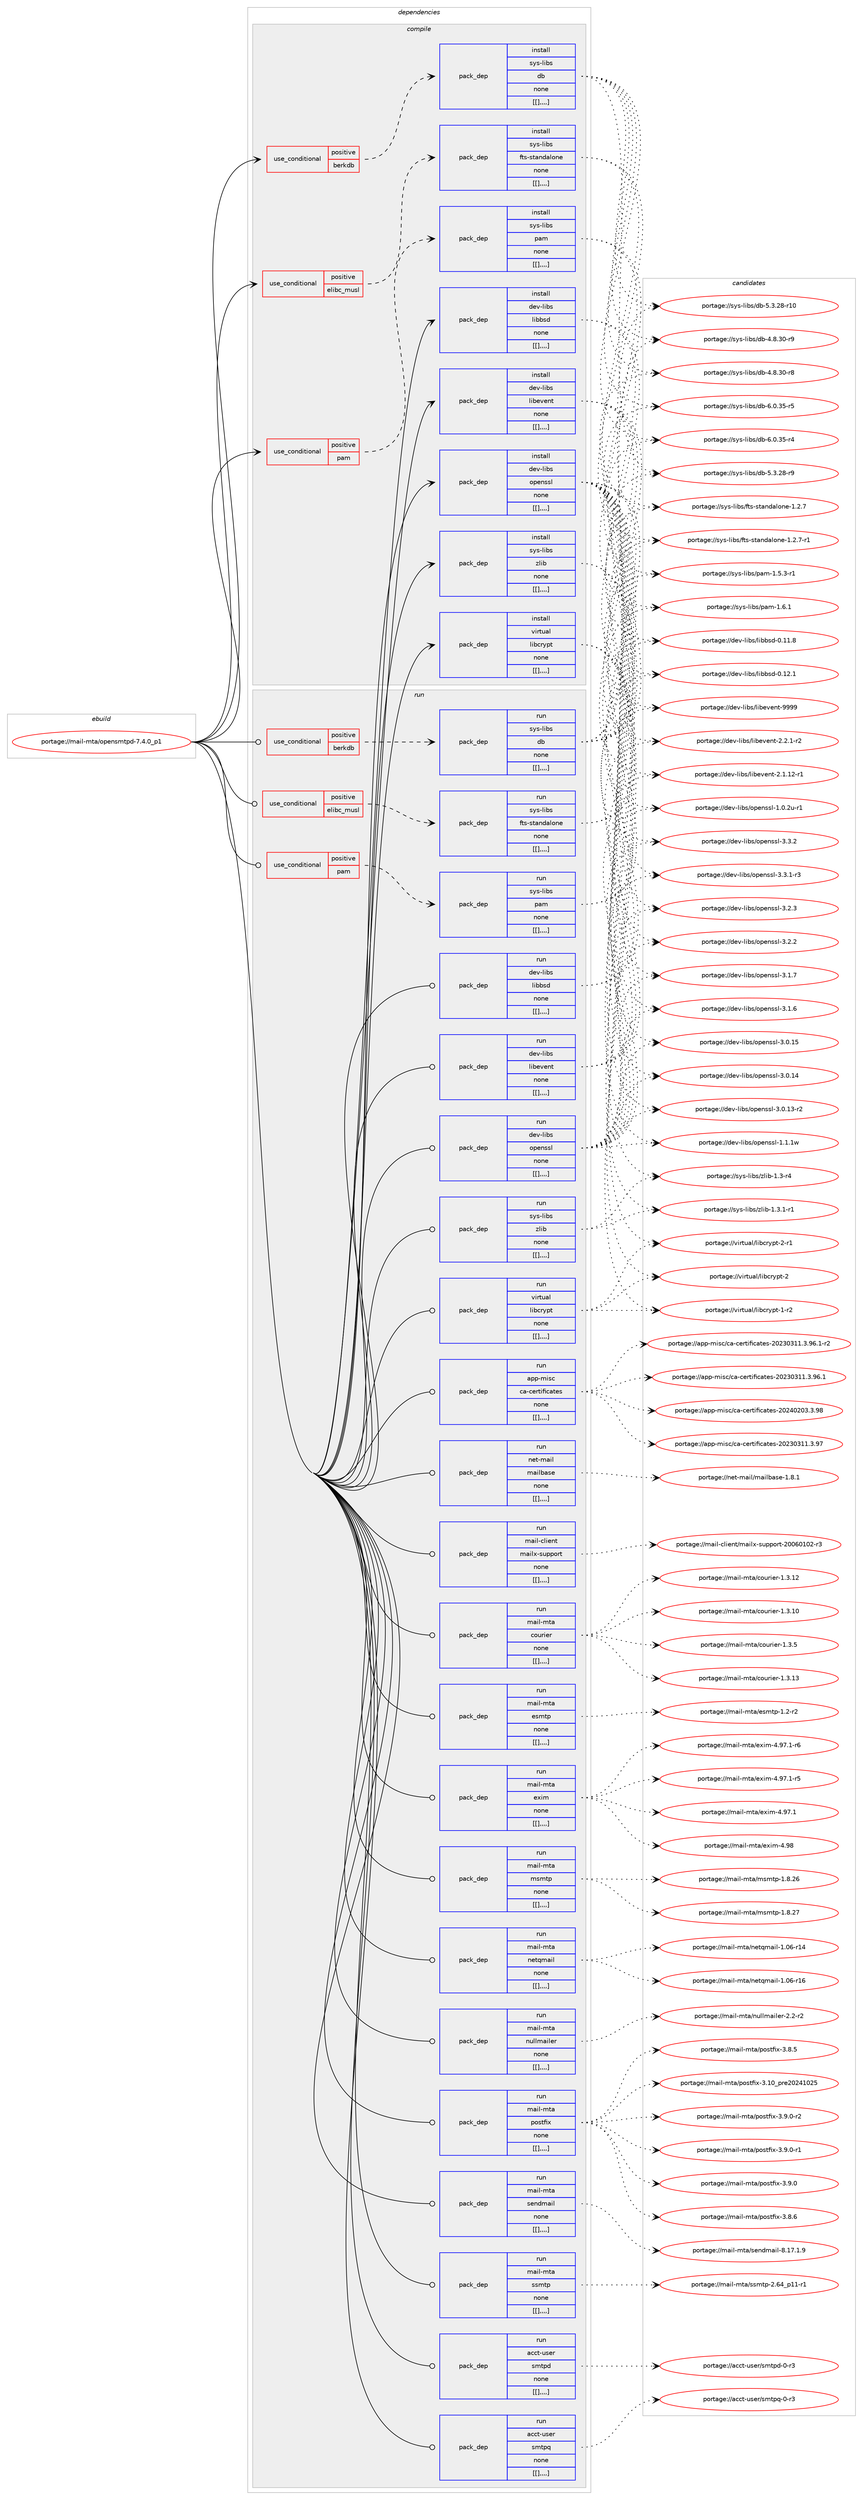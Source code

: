 digraph prolog {

# *************
# Graph options
# *************

newrank=true;
concentrate=true;
compound=true;
graph [rankdir=LR,fontname=Helvetica,fontsize=10,ranksep=1.5];#, ranksep=2.5, nodesep=0.2];
edge  [arrowhead=vee];
node  [fontname=Helvetica,fontsize=10];

# **********
# The ebuild
# **********

subgraph cluster_leftcol {
color=gray;
label=<<i>ebuild</i>>;
id [label="portage://mail-mta/opensmtpd-7.4.0_p1", color=red, width=4, href="../mail-mta/opensmtpd-7.4.0_p1.svg"];
}

# ****************
# The dependencies
# ****************

subgraph cluster_midcol {
color=gray;
label=<<i>dependencies</i>>;
subgraph cluster_compile {
fillcolor="#eeeeee";
style=filled;
label=<<i>compile</i>>;
subgraph cond75600 {
dependency300310 [label=<<TABLE BORDER="0" CELLBORDER="1" CELLSPACING="0" CELLPADDING="4"><TR><TD ROWSPAN="3" CELLPADDING="10">use_conditional</TD></TR><TR><TD>positive</TD></TR><TR><TD>berkdb</TD></TR></TABLE>>, shape=none, color=red];
subgraph pack222144 {
dependency300314 [label=<<TABLE BORDER="0" CELLBORDER="1" CELLSPACING="0" CELLPADDING="4" WIDTH="220"><TR><TD ROWSPAN="6" CELLPADDING="30">pack_dep</TD></TR><TR><TD WIDTH="110">install</TD></TR><TR><TD>sys-libs</TD></TR><TR><TD>db</TD></TR><TR><TD>none</TD></TR><TR><TD>[[],,,,]</TD></TR></TABLE>>, shape=none, color=blue];
}
dependency300310:e -> dependency300314:w [weight=20,style="dashed",arrowhead="vee"];
}
id:e -> dependency300310:w [weight=20,style="solid",arrowhead="vee"];
subgraph cond75615 {
dependency300373 [label=<<TABLE BORDER="0" CELLBORDER="1" CELLSPACING="0" CELLPADDING="4"><TR><TD ROWSPAN="3" CELLPADDING="10">use_conditional</TD></TR><TR><TD>positive</TD></TR><TR><TD>elibc_musl</TD></TR></TABLE>>, shape=none, color=red];
subgraph pack222190 {
dependency300425 [label=<<TABLE BORDER="0" CELLBORDER="1" CELLSPACING="0" CELLPADDING="4" WIDTH="220"><TR><TD ROWSPAN="6" CELLPADDING="30">pack_dep</TD></TR><TR><TD WIDTH="110">install</TD></TR><TR><TD>sys-libs</TD></TR><TR><TD>fts-standalone</TD></TR><TR><TD>none</TD></TR><TR><TD>[[],,,,]</TD></TR></TABLE>>, shape=none, color=blue];
}
dependency300373:e -> dependency300425:w [weight=20,style="dashed",arrowhead="vee"];
}
id:e -> dependency300373:w [weight=20,style="solid",arrowhead="vee"];
subgraph cond75641 {
dependency300448 [label=<<TABLE BORDER="0" CELLBORDER="1" CELLSPACING="0" CELLPADDING="4"><TR><TD ROWSPAN="3" CELLPADDING="10">use_conditional</TD></TR><TR><TD>positive</TD></TR><TR><TD>pam</TD></TR></TABLE>>, shape=none, color=red];
subgraph pack222256 {
dependency300482 [label=<<TABLE BORDER="0" CELLBORDER="1" CELLSPACING="0" CELLPADDING="4" WIDTH="220"><TR><TD ROWSPAN="6" CELLPADDING="30">pack_dep</TD></TR><TR><TD WIDTH="110">install</TD></TR><TR><TD>sys-libs</TD></TR><TR><TD>pam</TD></TR><TR><TD>none</TD></TR><TR><TD>[[],,,,]</TD></TR></TABLE>>, shape=none, color=blue];
}
dependency300448:e -> dependency300482:w [weight=20,style="dashed",arrowhead="vee"];
}
id:e -> dependency300448:w [weight=20,style="solid",arrowhead="vee"];
subgraph pack222288 {
dependency300507 [label=<<TABLE BORDER="0" CELLBORDER="1" CELLSPACING="0" CELLPADDING="4" WIDTH="220"><TR><TD ROWSPAN="6" CELLPADDING="30">pack_dep</TD></TR><TR><TD WIDTH="110">install</TD></TR><TR><TD>dev-libs</TD></TR><TR><TD>libbsd</TD></TR><TR><TD>none</TD></TR><TR><TD>[[],,,,]</TD></TR></TABLE>>, shape=none, color=blue];
}
id:e -> dependency300507:w [weight=20,style="solid",arrowhead="vee"];
subgraph pack222338 {
dependency300665 [label=<<TABLE BORDER="0" CELLBORDER="1" CELLSPACING="0" CELLPADDING="4" WIDTH="220"><TR><TD ROWSPAN="6" CELLPADDING="30">pack_dep</TD></TR><TR><TD WIDTH="110">install</TD></TR><TR><TD>dev-libs</TD></TR><TR><TD>libevent</TD></TR><TR><TD>none</TD></TR><TR><TD>[[],,,,]</TD></TR></TABLE>>, shape=none, color=blue];
}
id:e -> dependency300665:w [weight=20,style="solid",arrowhead="vee"];
subgraph pack222396 {
dependency300688 [label=<<TABLE BORDER="0" CELLBORDER="1" CELLSPACING="0" CELLPADDING="4" WIDTH="220"><TR><TD ROWSPAN="6" CELLPADDING="30">pack_dep</TD></TR><TR><TD WIDTH="110">install</TD></TR><TR><TD>dev-libs</TD></TR><TR><TD>openssl</TD></TR><TR><TD>none</TD></TR><TR><TD>[[],,,,]</TD></TR></TABLE>>, shape=none, color=blue];
}
id:e -> dependency300688:w [weight=20,style="solid",arrowhead="vee"];
subgraph pack222435 {
dependency300717 [label=<<TABLE BORDER="0" CELLBORDER="1" CELLSPACING="0" CELLPADDING="4" WIDTH="220"><TR><TD ROWSPAN="6" CELLPADDING="30">pack_dep</TD></TR><TR><TD WIDTH="110">install</TD></TR><TR><TD>sys-libs</TD></TR><TR><TD>zlib</TD></TR><TR><TD>none</TD></TR><TR><TD>[[],,,,]</TD></TR></TABLE>>, shape=none, color=blue];
}
id:e -> dependency300717:w [weight=20,style="solid",arrowhead="vee"];
subgraph pack222458 {
dependency300764 [label=<<TABLE BORDER="0" CELLBORDER="1" CELLSPACING="0" CELLPADDING="4" WIDTH="220"><TR><TD ROWSPAN="6" CELLPADDING="30">pack_dep</TD></TR><TR><TD WIDTH="110">install</TD></TR><TR><TD>virtual</TD></TR><TR><TD>libcrypt</TD></TR><TR><TD>none</TD></TR><TR><TD>[[],,,,]</TD></TR></TABLE>>, shape=none, color=blue];
}
id:e -> dependency300764:w [weight=20,style="solid",arrowhead="vee"];
}
subgraph cluster_compileandrun {
fillcolor="#eeeeee";
style=filled;
label=<<i>compile and run</i>>;
}
subgraph cluster_run {
fillcolor="#eeeeee";
style=filled;
label=<<i>run</i>>;
subgraph cond75738 {
dependency300859 [label=<<TABLE BORDER="0" CELLBORDER="1" CELLSPACING="0" CELLPADDING="4"><TR><TD ROWSPAN="3" CELLPADDING="10">use_conditional</TD></TR><TR><TD>positive</TD></TR><TR><TD>berkdb</TD></TR></TABLE>>, shape=none, color=red];
subgraph pack222537 {
dependency300884 [label=<<TABLE BORDER="0" CELLBORDER="1" CELLSPACING="0" CELLPADDING="4" WIDTH="220"><TR><TD ROWSPAN="6" CELLPADDING="30">pack_dep</TD></TR><TR><TD WIDTH="110">run</TD></TR><TR><TD>sys-libs</TD></TR><TR><TD>db</TD></TR><TR><TD>none</TD></TR><TR><TD>[[],,,,]</TD></TR></TABLE>>, shape=none, color=blue];
}
dependency300859:e -> dependency300884:w [weight=20,style="dashed",arrowhead="vee"];
}
id:e -> dependency300859:w [weight=20,style="solid",arrowhead="odot"];
subgraph cond75774 {
dependency300916 [label=<<TABLE BORDER="0" CELLBORDER="1" CELLSPACING="0" CELLPADDING="4"><TR><TD ROWSPAN="3" CELLPADDING="10">use_conditional</TD></TR><TR><TD>positive</TD></TR><TR><TD>elibc_musl</TD></TR></TABLE>>, shape=none, color=red];
subgraph pack222630 {
dependency300995 [label=<<TABLE BORDER="0" CELLBORDER="1" CELLSPACING="0" CELLPADDING="4" WIDTH="220"><TR><TD ROWSPAN="6" CELLPADDING="30">pack_dep</TD></TR><TR><TD WIDTH="110">run</TD></TR><TR><TD>sys-libs</TD></TR><TR><TD>fts-standalone</TD></TR><TR><TD>none</TD></TR><TR><TD>[[],,,,]</TD></TR></TABLE>>, shape=none, color=blue];
}
dependency300916:e -> dependency300995:w [weight=20,style="dashed",arrowhead="vee"];
}
id:e -> dependency300916:w [weight=20,style="solid",arrowhead="odot"];
subgraph cond75805 {
dependency301103 [label=<<TABLE BORDER="0" CELLBORDER="1" CELLSPACING="0" CELLPADDING="4"><TR><TD ROWSPAN="3" CELLPADDING="10">use_conditional</TD></TR><TR><TD>positive</TD></TR><TR><TD>pam</TD></TR></TABLE>>, shape=none, color=red];
subgraph pack222728 {
dependency301221 [label=<<TABLE BORDER="0" CELLBORDER="1" CELLSPACING="0" CELLPADDING="4" WIDTH="220"><TR><TD ROWSPAN="6" CELLPADDING="30">pack_dep</TD></TR><TR><TD WIDTH="110">run</TD></TR><TR><TD>sys-libs</TD></TR><TR><TD>pam</TD></TR><TR><TD>none</TD></TR><TR><TD>[[],,,,]</TD></TR></TABLE>>, shape=none, color=blue];
}
dependency301103:e -> dependency301221:w [weight=20,style="dashed",arrowhead="vee"];
}
id:e -> dependency301103:w [weight=20,style="solid",arrowhead="odot"];
subgraph pack222800 {
dependency301251 [label=<<TABLE BORDER="0" CELLBORDER="1" CELLSPACING="0" CELLPADDING="4" WIDTH="220"><TR><TD ROWSPAN="6" CELLPADDING="30">pack_dep</TD></TR><TR><TD WIDTH="110">run</TD></TR><TR><TD>acct-user</TD></TR><TR><TD>smtpd</TD></TR><TR><TD>none</TD></TR><TR><TD>[[],,,,]</TD></TR></TABLE>>, shape=none, color=blue];
}
id:e -> dependency301251:w [weight=20,style="solid",arrowhead="odot"];
subgraph pack222815 {
dependency301254 [label=<<TABLE BORDER="0" CELLBORDER="1" CELLSPACING="0" CELLPADDING="4" WIDTH="220"><TR><TD ROWSPAN="6" CELLPADDING="30">pack_dep</TD></TR><TR><TD WIDTH="110">run</TD></TR><TR><TD>acct-user</TD></TR><TR><TD>smtpq</TD></TR><TR><TD>none</TD></TR><TR><TD>[[],,,,]</TD></TR></TABLE>>, shape=none, color=blue];
}
id:e -> dependency301254:w [weight=20,style="solid",arrowhead="odot"];
subgraph pack222818 {
dependency301260 [label=<<TABLE BORDER="0" CELLBORDER="1" CELLSPACING="0" CELLPADDING="4" WIDTH="220"><TR><TD ROWSPAN="6" CELLPADDING="30">pack_dep</TD></TR><TR><TD WIDTH="110">run</TD></TR><TR><TD>app-misc</TD></TR><TR><TD>ca-certificates</TD></TR><TR><TD>none</TD></TR><TR><TD>[[],,,,]</TD></TR></TABLE>>, shape=none, color=blue];
}
id:e -> dependency301260:w [weight=20,style="solid",arrowhead="odot"];
subgraph pack222916 {
dependency301386 [label=<<TABLE BORDER="0" CELLBORDER="1" CELLSPACING="0" CELLPADDING="4" WIDTH="220"><TR><TD ROWSPAN="6" CELLPADDING="30">pack_dep</TD></TR><TR><TD WIDTH="110">run</TD></TR><TR><TD>dev-libs</TD></TR><TR><TD>libbsd</TD></TR><TR><TD>none</TD></TR><TR><TD>[[],,,,]</TD></TR></TABLE>>, shape=none, color=blue];
}
id:e -> dependency301386:w [weight=20,style="solid",arrowhead="odot"];
subgraph pack222934 {
dependency301418 [label=<<TABLE BORDER="0" CELLBORDER="1" CELLSPACING="0" CELLPADDING="4" WIDTH="220"><TR><TD ROWSPAN="6" CELLPADDING="30">pack_dep</TD></TR><TR><TD WIDTH="110">run</TD></TR><TR><TD>dev-libs</TD></TR><TR><TD>libevent</TD></TR><TR><TD>none</TD></TR><TR><TD>[[],,,,]</TD></TR></TABLE>>, shape=none, color=blue];
}
id:e -> dependency301418:w [weight=20,style="solid",arrowhead="odot"];
subgraph pack222952 {
dependency301469 [label=<<TABLE BORDER="0" CELLBORDER="1" CELLSPACING="0" CELLPADDING="4" WIDTH="220"><TR><TD ROWSPAN="6" CELLPADDING="30">pack_dep</TD></TR><TR><TD WIDTH="110">run</TD></TR><TR><TD>dev-libs</TD></TR><TR><TD>openssl</TD></TR><TR><TD>none</TD></TR><TR><TD>[[],,,,]</TD></TR></TABLE>>, shape=none, color=blue];
}
id:e -> dependency301469:w [weight=20,style="solid",arrowhead="odot"];
subgraph pack222974 {
dependency301488 [label=<<TABLE BORDER="0" CELLBORDER="1" CELLSPACING="0" CELLPADDING="4" WIDTH="220"><TR><TD ROWSPAN="6" CELLPADDING="30">pack_dep</TD></TR><TR><TD WIDTH="110">run</TD></TR><TR><TD>net-mail</TD></TR><TR><TD>mailbase</TD></TR><TR><TD>none</TD></TR><TR><TD>[[],,,,]</TD></TR></TABLE>>, shape=none, color=blue];
}
id:e -> dependency301488:w [weight=20,style="solid",arrowhead="odot"];
subgraph pack223025 {
dependency301570 [label=<<TABLE BORDER="0" CELLBORDER="1" CELLSPACING="0" CELLPADDING="4" WIDTH="220"><TR><TD ROWSPAN="6" CELLPADDING="30">pack_dep</TD></TR><TR><TD WIDTH="110">run</TD></TR><TR><TD>sys-libs</TD></TR><TR><TD>zlib</TD></TR><TR><TD>none</TD></TR><TR><TD>[[],,,,]</TD></TR></TABLE>>, shape=none, color=blue];
}
id:e -> dependency301570:w [weight=20,style="solid",arrowhead="odot"];
subgraph pack223043 {
dependency301573 [label=<<TABLE BORDER="0" CELLBORDER="1" CELLSPACING="0" CELLPADDING="4" WIDTH="220"><TR><TD ROWSPAN="6" CELLPADDING="30">pack_dep</TD></TR><TR><TD WIDTH="110">run</TD></TR><TR><TD>virtual</TD></TR><TR><TD>libcrypt</TD></TR><TR><TD>none</TD></TR><TR><TD>[[],,,,]</TD></TR></TABLE>>, shape=none, color=blue];
}
id:e -> dependency301573:w [weight=20,style="solid",arrowhead="odot"];
subgraph pack223044 {
dependency301645 [label=<<TABLE BORDER="0" CELLBORDER="1" CELLSPACING="0" CELLPADDING="4" WIDTH="220"><TR><TD ROWSPAN="6" CELLPADDING="30">pack_dep</TD></TR><TR><TD WIDTH="110">run</TD></TR><TR><TD>mail-client</TD></TR><TR><TD>mailx-support</TD></TR><TR><TD>none</TD></TR><TR><TD>[[],,,,]</TD></TR></TABLE>>, shape=none, color=blue];
}
id:e -> dependency301645:w [weight=20,style="solid",arrowhead="odot"];
subgraph pack223116 {
dependency301724 [label=<<TABLE BORDER="0" CELLBORDER="1" CELLSPACING="0" CELLPADDING="4" WIDTH="220"><TR><TD ROWSPAN="6" CELLPADDING="30">pack_dep</TD></TR><TR><TD WIDTH="110">run</TD></TR><TR><TD>mail-mta</TD></TR><TR><TD>courier</TD></TR><TR><TD>none</TD></TR><TR><TD>[[],,,,]</TD></TR></TABLE>>, shape=none, color=blue];
}
id:e -> dependency301724:w [weight=20,style="solid",arrowhead="odot"];
subgraph pack223151 {
dependency301775 [label=<<TABLE BORDER="0" CELLBORDER="1" CELLSPACING="0" CELLPADDING="4" WIDTH="220"><TR><TD ROWSPAN="6" CELLPADDING="30">pack_dep</TD></TR><TR><TD WIDTH="110">run</TD></TR><TR><TD>mail-mta</TD></TR><TR><TD>esmtp</TD></TR><TR><TD>none</TD></TR><TR><TD>[[],,,,]</TD></TR></TABLE>>, shape=none, color=blue];
}
id:e -> dependency301775:w [weight=20,style="solid",arrowhead="odot"];
subgraph pack223216 {
dependency301854 [label=<<TABLE BORDER="0" CELLBORDER="1" CELLSPACING="0" CELLPADDING="4" WIDTH="220"><TR><TD ROWSPAN="6" CELLPADDING="30">pack_dep</TD></TR><TR><TD WIDTH="110">run</TD></TR><TR><TD>mail-mta</TD></TR><TR><TD>exim</TD></TR><TR><TD>none</TD></TR><TR><TD>[[],,,,]</TD></TR></TABLE>>, shape=none, color=blue];
}
id:e -> dependency301854:w [weight=20,style="solid",arrowhead="odot"];
subgraph pack223246 {
dependency301861 [label=<<TABLE BORDER="0" CELLBORDER="1" CELLSPACING="0" CELLPADDING="4" WIDTH="220"><TR><TD ROWSPAN="6" CELLPADDING="30">pack_dep</TD></TR><TR><TD WIDTH="110">run</TD></TR><TR><TD>mail-mta</TD></TR><TR><TD>msmtp</TD></TR><TR><TD>none</TD></TR><TR><TD>[[],,,,]</TD></TR></TABLE>>, shape=none, color=blue];
}
id:e -> dependency301861:w [weight=20,style="solid",arrowhead="odot"];
subgraph pack223259 {
dependency301902 [label=<<TABLE BORDER="0" CELLBORDER="1" CELLSPACING="0" CELLPADDING="4" WIDTH="220"><TR><TD ROWSPAN="6" CELLPADDING="30">pack_dep</TD></TR><TR><TD WIDTH="110">run</TD></TR><TR><TD>mail-mta</TD></TR><TR><TD>netqmail</TD></TR><TR><TD>none</TD></TR><TR><TD>[[],,,,]</TD></TR></TABLE>>, shape=none, color=blue];
}
id:e -> dependency301902:w [weight=20,style="solid",arrowhead="odot"];
subgraph pack223316 {
dependency301972 [label=<<TABLE BORDER="0" CELLBORDER="1" CELLSPACING="0" CELLPADDING="4" WIDTH="220"><TR><TD ROWSPAN="6" CELLPADDING="30">pack_dep</TD></TR><TR><TD WIDTH="110">run</TD></TR><TR><TD>mail-mta</TD></TR><TR><TD>nullmailer</TD></TR><TR><TD>none</TD></TR><TR><TD>[[],,,,]</TD></TR></TABLE>>, shape=none, color=blue];
}
id:e -> dependency301972:w [weight=20,style="solid",arrowhead="odot"];
subgraph pack223335 {
dependency301998 [label=<<TABLE BORDER="0" CELLBORDER="1" CELLSPACING="0" CELLPADDING="4" WIDTH="220"><TR><TD ROWSPAN="6" CELLPADDING="30">pack_dep</TD></TR><TR><TD WIDTH="110">run</TD></TR><TR><TD>mail-mta</TD></TR><TR><TD>postfix</TD></TR><TR><TD>none</TD></TR><TR><TD>[[],,,,]</TD></TR></TABLE>>, shape=none, color=blue];
}
id:e -> dependency301998:w [weight=20,style="solid",arrowhead="odot"];
subgraph pack223370 {
dependency302046 [label=<<TABLE BORDER="0" CELLBORDER="1" CELLSPACING="0" CELLPADDING="4" WIDTH="220"><TR><TD ROWSPAN="6" CELLPADDING="30">pack_dep</TD></TR><TR><TD WIDTH="110">run</TD></TR><TR><TD>mail-mta</TD></TR><TR><TD>sendmail</TD></TR><TR><TD>none</TD></TR><TR><TD>[[],,,,]</TD></TR></TABLE>>, shape=none, color=blue];
}
id:e -> dependency302046:w [weight=20,style="solid",arrowhead="odot"];
subgraph pack223403 {
dependency302071 [label=<<TABLE BORDER="0" CELLBORDER="1" CELLSPACING="0" CELLPADDING="4" WIDTH="220"><TR><TD ROWSPAN="6" CELLPADDING="30">pack_dep</TD></TR><TR><TD WIDTH="110">run</TD></TR><TR><TD>mail-mta</TD></TR><TR><TD>ssmtp</TD></TR><TR><TD>none</TD></TR><TR><TD>[[],,,,]</TD></TR></TABLE>>, shape=none, color=blue];
}
id:e -> dependency302071:w [weight=20,style="solid",arrowhead="odot"];
}
}

# **************
# The candidates
# **************

subgraph cluster_choices {
rank=same;
color=gray;
label=<<i>candidates</i>>;

subgraph choice221235 {
color=black;
nodesep=1;
choice11512111545108105981154710098455446484651534511453 [label="portage://sys-libs/db-6.0.35-r5", color=red, width=4,href="../sys-libs/db-6.0.35-r5.svg"];
choice11512111545108105981154710098455446484651534511452 [label="portage://sys-libs/db-6.0.35-r4", color=red, width=4,href="../sys-libs/db-6.0.35-r4.svg"];
choice11512111545108105981154710098455346514650564511457 [label="portage://sys-libs/db-5.3.28-r9", color=red, width=4,href="../sys-libs/db-5.3.28-r9.svg"];
choice1151211154510810598115471009845534651465056451144948 [label="portage://sys-libs/db-5.3.28-r10", color=red, width=4,href="../sys-libs/db-5.3.28-r10.svg"];
choice11512111545108105981154710098455246564651484511457 [label="portage://sys-libs/db-4.8.30-r9", color=red, width=4,href="../sys-libs/db-4.8.30-r9.svg"];
choice11512111545108105981154710098455246564651484511456 [label="portage://sys-libs/db-4.8.30-r8", color=red, width=4,href="../sys-libs/db-4.8.30-r8.svg"];
dependency300314:e -> choice11512111545108105981154710098455446484651534511453:w [style=dotted,weight="100"];
dependency300314:e -> choice11512111545108105981154710098455446484651534511452:w [style=dotted,weight="100"];
dependency300314:e -> choice11512111545108105981154710098455346514650564511457:w [style=dotted,weight="100"];
dependency300314:e -> choice1151211154510810598115471009845534651465056451144948:w [style=dotted,weight="100"];
dependency300314:e -> choice11512111545108105981154710098455246564651484511457:w [style=dotted,weight="100"];
dependency300314:e -> choice11512111545108105981154710098455246564651484511456:w [style=dotted,weight="100"];
}
subgraph choice221243 {
color=black;
nodesep=1;
choice1151211154510810598115471021161154511511697110100971081111101014549465046554511449 [label="portage://sys-libs/fts-standalone-1.2.7-r1", color=red, width=4,href="../sys-libs/fts-standalone-1.2.7-r1.svg"];
choice115121115451081059811547102116115451151169711010097108111110101454946504655 [label="portage://sys-libs/fts-standalone-1.2.7", color=red, width=4,href="../sys-libs/fts-standalone-1.2.7.svg"];
dependency300425:e -> choice1151211154510810598115471021161154511511697110100971081111101014549465046554511449:w [style=dotted,weight="100"];
dependency300425:e -> choice115121115451081059811547102116115451151169711010097108111110101454946504655:w [style=dotted,weight="100"];
}
subgraph choice221246 {
color=black;
nodesep=1;
choice11512111545108105981154711297109454946544649 [label="portage://sys-libs/pam-1.6.1", color=red, width=4,href="../sys-libs/pam-1.6.1.svg"];
choice115121115451081059811547112971094549465346514511449 [label="portage://sys-libs/pam-1.5.3-r1", color=red, width=4,href="../sys-libs/pam-1.5.3-r1.svg"];
dependency300482:e -> choice11512111545108105981154711297109454946544649:w [style=dotted,weight="100"];
dependency300482:e -> choice115121115451081059811547112971094549465346514511449:w [style=dotted,weight="100"];
}
subgraph choice221300 {
color=black;
nodesep=1;
choice100101118451081059811547108105989811510045484649504649 [label="portage://dev-libs/libbsd-0.12.1", color=red, width=4,href="../dev-libs/libbsd-0.12.1.svg"];
choice100101118451081059811547108105989811510045484649494656 [label="portage://dev-libs/libbsd-0.11.8", color=red, width=4,href="../dev-libs/libbsd-0.11.8.svg"];
dependency300507:e -> choice100101118451081059811547108105989811510045484649504649:w [style=dotted,weight="100"];
dependency300507:e -> choice100101118451081059811547108105989811510045484649494656:w [style=dotted,weight="100"];
}
subgraph choice221303 {
color=black;
nodesep=1;
choice100101118451081059811547108105981011181011101164557575757 [label="portage://dev-libs/libevent-9999", color=red, width=4,href="../dev-libs/libevent-9999.svg"];
choice100101118451081059811547108105981011181011101164550465046494511450 [label="portage://dev-libs/libevent-2.2.1-r2", color=red, width=4,href="../dev-libs/libevent-2.2.1-r2.svg"];
choice10010111845108105981154710810598101118101110116455046494649504511449 [label="portage://dev-libs/libevent-2.1.12-r1", color=red, width=4,href="../dev-libs/libevent-2.1.12-r1.svg"];
dependency300665:e -> choice100101118451081059811547108105981011181011101164557575757:w [style=dotted,weight="100"];
dependency300665:e -> choice100101118451081059811547108105981011181011101164550465046494511450:w [style=dotted,weight="100"];
dependency300665:e -> choice10010111845108105981154710810598101118101110116455046494649504511449:w [style=dotted,weight="100"];
}
subgraph choice221305 {
color=black;
nodesep=1;
choice100101118451081059811547111112101110115115108455146514650 [label="portage://dev-libs/openssl-3.3.2", color=red, width=4,href="../dev-libs/openssl-3.3.2.svg"];
choice1001011184510810598115471111121011101151151084551465146494511451 [label="portage://dev-libs/openssl-3.3.1-r3", color=red, width=4,href="../dev-libs/openssl-3.3.1-r3.svg"];
choice100101118451081059811547111112101110115115108455146504651 [label="portage://dev-libs/openssl-3.2.3", color=red, width=4,href="../dev-libs/openssl-3.2.3.svg"];
choice100101118451081059811547111112101110115115108455146504650 [label="portage://dev-libs/openssl-3.2.2", color=red, width=4,href="../dev-libs/openssl-3.2.2.svg"];
choice100101118451081059811547111112101110115115108455146494655 [label="portage://dev-libs/openssl-3.1.7", color=red, width=4,href="../dev-libs/openssl-3.1.7.svg"];
choice100101118451081059811547111112101110115115108455146494654 [label="portage://dev-libs/openssl-3.1.6", color=red, width=4,href="../dev-libs/openssl-3.1.6.svg"];
choice10010111845108105981154711111210111011511510845514648464953 [label="portage://dev-libs/openssl-3.0.15", color=red, width=4,href="../dev-libs/openssl-3.0.15.svg"];
choice10010111845108105981154711111210111011511510845514648464952 [label="portage://dev-libs/openssl-3.0.14", color=red, width=4,href="../dev-libs/openssl-3.0.14.svg"];
choice100101118451081059811547111112101110115115108455146484649514511450 [label="portage://dev-libs/openssl-3.0.13-r2", color=red, width=4,href="../dev-libs/openssl-3.0.13-r2.svg"];
choice100101118451081059811547111112101110115115108454946494649119 [label="portage://dev-libs/openssl-1.1.1w", color=red, width=4,href="../dev-libs/openssl-1.1.1w.svg"];
choice1001011184510810598115471111121011101151151084549464846501174511449 [label="portage://dev-libs/openssl-1.0.2u-r1", color=red, width=4,href="../dev-libs/openssl-1.0.2u-r1.svg"];
dependency300688:e -> choice100101118451081059811547111112101110115115108455146514650:w [style=dotted,weight="100"];
dependency300688:e -> choice1001011184510810598115471111121011101151151084551465146494511451:w [style=dotted,weight="100"];
dependency300688:e -> choice100101118451081059811547111112101110115115108455146504651:w [style=dotted,weight="100"];
dependency300688:e -> choice100101118451081059811547111112101110115115108455146504650:w [style=dotted,weight="100"];
dependency300688:e -> choice100101118451081059811547111112101110115115108455146494655:w [style=dotted,weight="100"];
dependency300688:e -> choice100101118451081059811547111112101110115115108455146494654:w [style=dotted,weight="100"];
dependency300688:e -> choice10010111845108105981154711111210111011511510845514648464953:w [style=dotted,weight="100"];
dependency300688:e -> choice10010111845108105981154711111210111011511510845514648464952:w [style=dotted,weight="100"];
dependency300688:e -> choice100101118451081059811547111112101110115115108455146484649514511450:w [style=dotted,weight="100"];
dependency300688:e -> choice100101118451081059811547111112101110115115108454946494649119:w [style=dotted,weight="100"];
dependency300688:e -> choice1001011184510810598115471111121011101151151084549464846501174511449:w [style=dotted,weight="100"];
}
subgraph choice221326 {
color=black;
nodesep=1;
choice115121115451081059811547122108105984549465146494511449 [label="portage://sys-libs/zlib-1.3.1-r1", color=red, width=4,href="../sys-libs/zlib-1.3.1-r1.svg"];
choice11512111545108105981154712210810598454946514511452 [label="portage://sys-libs/zlib-1.3-r4", color=red, width=4,href="../sys-libs/zlib-1.3-r4.svg"];
dependency300717:e -> choice115121115451081059811547122108105984549465146494511449:w [style=dotted,weight="100"];
dependency300717:e -> choice11512111545108105981154712210810598454946514511452:w [style=dotted,weight="100"];
}
subgraph choice221330 {
color=black;
nodesep=1;
choice1181051141161179710847108105989911412111211645504511449 [label="portage://virtual/libcrypt-2-r1", color=red, width=4,href="../virtual/libcrypt-2-r1.svg"];
choice118105114116117971084710810598991141211121164550 [label="portage://virtual/libcrypt-2", color=red, width=4,href="../virtual/libcrypt-2.svg"];
choice1181051141161179710847108105989911412111211645494511450 [label="portage://virtual/libcrypt-1-r2", color=red, width=4,href="../virtual/libcrypt-1-r2.svg"];
dependency300764:e -> choice1181051141161179710847108105989911412111211645504511449:w [style=dotted,weight="100"];
dependency300764:e -> choice118105114116117971084710810598991141211121164550:w [style=dotted,weight="100"];
dependency300764:e -> choice1181051141161179710847108105989911412111211645494511450:w [style=dotted,weight="100"];
}
subgraph choice221355 {
color=black;
nodesep=1;
choice11512111545108105981154710098455446484651534511453 [label="portage://sys-libs/db-6.0.35-r5", color=red, width=4,href="../sys-libs/db-6.0.35-r5.svg"];
choice11512111545108105981154710098455446484651534511452 [label="portage://sys-libs/db-6.0.35-r4", color=red, width=4,href="../sys-libs/db-6.0.35-r4.svg"];
choice11512111545108105981154710098455346514650564511457 [label="portage://sys-libs/db-5.3.28-r9", color=red, width=4,href="../sys-libs/db-5.3.28-r9.svg"];
choice1151211154510810598115471009845534651465056451144948 [label="portage://sys-libs/db-5.3.28-r10", color=red, width=4,href="../sys-libs/db-5.3.28-r10.svg"];
choice11512111545108105981154710098455246564651484511457 [label="portage://sys-libs/db-4.8.30-r9", color=red, width=4,href="../sys-libs/db-4.8.30-r9.svg"];
choice11512111545108105981154710098455246564651484511456 [label="portage://sys-libs/db-4.8.30-r8", color=red, width=4,href="../sys-libs/db-4.8.30-r8.svg"];
dependency300884:e -> choice11512111545108105981154710098455446484651534511453:w [style=dotted,weight="100"];
dependency300884:e -> choice11512111545108105981154710098455446484651534511452:w [style=dotted,weight="100"];
dependency300884:e -> choice11512111545108105981154710098455346514650564511457:w [style=dotted,weight="100"];
dependency300884:e -> choice1151211154510810598115471009845534651465056451144948:w [style=dotted,weight="100"];
dependency300884:e -> choice11512111545108105981154710098455246564651484511457:w [style=dotted,weight="100"];
dependency300884:e -> choice11512111545108105981154710098455246564651484511456:w [style=dotted,weight="100"];
}
subgraph choice221369 {
color=black;
nodesep=1;
choice1151211154510810598115471021161154511511697110100971081111101014549465046554511449 [label="portage://sys-libs/fts-standalone-1.2.7-r1", color=red, width=4,href="../sys-libs/fts-standalone-1.2.7-r1.svg"];
choice115121115451081059811547102116115451151169711010097108111110101454946504655 [label="portage://sys-libs/fts-standalone-1.2.7", color=red, width=4,href="../sys-libs/fts-standalone-1.2.7.svg"];
dependency300995:e -> choice1151211154510810598115471021161154511511697110100971081111101014549465046554511449:w [style=dotted,weight="100"];
dependency300995:e -> choice115121115451081059811547102116115451151169711010097108111110101454946504655:w [style=dotted,weight="100"];
}
subgraph choice221390 {
color=black;
nodesep=1;
choice11512111545108105981154711297109454946544649 [label="portage://sys-libs/pam-1.6.1", color=red, width=4,href="../sys-libs/pam-1.6.1.svg"];
choice115121115451081059811547112971094549465346514511449 [label="portage://sys-libs/pam-1.5.3-r1", color=red, width=4,href="../sys-libs/pam-1.5.3-r1.svg"];
dependency301221:e -> choice11512111545108105981154711297109454946544649:w [style=dotted,weight="100"];
dependency301221:e -> choice115121115451081059811547112971094549465346514511449:w [style=dotted,weight="100"];
}
subgraph choice221404 {
color=black;
nodesep=1;
choice979999116451171151011144711510911611210045484511451 [label="portage://acct-user/smtpd-0-r3", color=red, width=4,href="../acct-user/smtpd-0-r3.svg"];
dependency301251:e -> choice979999116451171151011144711510911611210045484511451:w [style=dotted,weight="100"];
}
subgraph choice221502 {
color=black;
nodesep=1;
choice979999116451171151011144711510911611211345484511451 [label="portage://acct-user/smtpq-0-r3", color=red, width=4,href="../acct-user/smtpq-0-r3.svg"];
dependency301254:e -> choice979999116451171151011144711510911611211345484511451:w [style=dotted,weight="100"];
}
subgraph choice221533 {
color=black;
nodesep=1;
choice971121124510910511599479997459910111411610510210599971161011154550485052485048514651465756 [label="portage://app-misc/ca-certificates-20240203.3.98", color=red, width=4,href="../app-misc/ca-certificates-20240203.3.98.svg"];
choice971121124510910511599479997459910111411610510210599971161011154550485051485149494651465755 [label="portage://app-misc/ca-certificates-20230311.3.97", color=red, width=4,href="../app-misc/ca-certificates-20230311.3.97.svg"];
choice97112112451091051159947999745991011141161051021059997116101115455048505148514949465146575446494511450 [label="portage://app-misc/ca-certificates-20230311.3.96.1-r2", color=red, width=4,href="../app-misc/ca-certificates-20230311.3.96.1-r2.svg"];
choice9711211245109105115994799974599101114116105102105999711610111545504850514851494946514657544649 [label="portage://app-misc/ca-certificates-20230311.3.96.1", color=red, width=4,href="../app-misc/ca-certificates-20230311.3.96.1.svg"];
dependency301260:e -> choice971121124510910511599479997459910111411610510210599971161011154550485052485048514651465756:w [style=dotted,weight="100"];
dependency301260:e -> choice971121124510910511599479997459910111411610510210599971161011154550485051485149494651465755:w [style=dotted,weight="100"];
dependency301260:e -> choice97112112451091051159947999745991011141161051021059997116101115455048505148514949465146575446494511450:w [style=dotted,weight="100"];
dependency301260:e -> choice9711211245109105115994799974599101114116105102105999711610111545504850514851494946514657544649:w [style=dotted,weight="100"];
}
subgraph choice221555 {
color=black;
nodesep=1;
choice100101118451081059811547108105989811510045484649504649 [label="portage://dev-libs/libbsd-0.12.1", color=red, width=4,href="../dev-libs/libbsd-0.12.1.svg"];
choice100101118451081059811547108105989811510045484649494656 [label="portage://dev-libs/libbsd-0.11.8", color=red, width=4,href="../dev-libs/libbsd-0.11.8.svg"];
dependency301386:e -> choice100101118451081059811547108105989811510045484649504649:w [style=dotted,weight="100"];
dependency301386:e -> choice100101118451081059811547108105989811510045484649494656:w [style=dotted,weight="100"];
}
subgraph choice221568 {
color=black;
nodesep=1;
choice100101118451081059811547108105981011181011101164557575757 [label="portage://dev-libs/libevent-9999", color=red, width=4,href="../dev-libs/libevent-9999.svg"];
choice100101118451081059811547108105981011181011101164550465046494511450 [label="portage://dev-libs/libevent-2.2.1-r2", color=red, width=4,href="../dev-libs/libevent-2.2.1-r2.svg"];
choice10010111845108105981154710810598101118101110116455046494649504511449 [label="portage://dev-libs/libevent-2.1.12-r1", color=red, width=4,href="../dev-libs/libevent-2.1.12-r1.svg"];
dependency301418:e -> choice100101118451081059811547108105981011181011101164557575757:w [style=dotted,weight="100"];
dependency301418:e -> choice100101118451081059811547108105981011181011101164550465046494511450:w [style=dotted,weight="100"];
dependency301418:e -> choice10010111845108105981154710810598101118101110116455046494649504511449:w [style=dotted,weight="100"];
}
subgraph choice221595 {
color=black;
nodesep=1;
choice100101118451081059811547111112101110115115108455146514650 [label="portage://dev-libs/openssl-3.3.2", color=red, width=4,href="../dev-libs/openssl-3.3.2.svg"];
choice1001011184510810598115471111121011101151151084551465146494511451 [label="portage://dev-libs/openssl-3.3.1-r3", color=red, width=4,href="../dev-libs/openssl-3.3.1-r3.svg"];
choice100101118451081059811547111112101110115115108455146504651 [label="portage://dev-libs/openssl-3.2.3", color=red, width=4,href="../dev-libs/openssl-3.2.3.svg"];
choice100101118451081059811547111112101110115115108455146504650 [label="portage://dev-libs/openssl-3.2.2", color=red, width=4,href="../dev-libs/openssl-3.2.2.svg"];
choice100101118451081059811547111112101110115115108455146494655 [label="portage://dev-libs/openssl-3.1.7", color=red, width=4,href="../dev-libs/openssl-3.1.7.svg"];
choice100101118451081059811547111112101110115115108455146494654 [label="portage://dev-libs/openssl-3.1.6", color=red, width=4,href="../dev-libs/openssl-3.1.6.svg"];
choice10010111845108105981154711111210111011511510845514648464953 [label="portage://dev-libs/openssl-3.0.15", color=red, width=4,href="../dev-libs/openssl-3.0.15.svg"];
choice10010111845108105981154711111210111011511510845514648464952 [label="portage://dev-libs/openssl-3.0.14", color=red, width=4,href="../dev-libs/openssl-3.0.14.svg"];
choice100101118451081059811547111112101110115115108455146484649514511450 [label="portage://dev-libs/openssl-3.0.13-r2", color=red, width=4,href="../dev-libs/openssl-3.0.13-r2.svg"];
choice100101118451081059811547111112101110115115108454946494649119 [label="portage://dev-libs/openssl-1.1.1w", color=red, width=4,href="../dev-libs/openssl-1.1.1w.svg"];
choice1001011184510810598115471111121011101151151084549464846501174511449 [label="portage://dev-libs/openssl-1.0.2u-r1", color=red, width=4,href="../dev-libs/openssl-1.0.2u-r1.svg"];
dependency301469:e -> choice100101118451081059811547111112101110115115108455146514650:w [style=dotted,weight="100"];
dependency301469:e -> choice1001011184510810598115471111121011101151151084551465146494511451:w [style=dotted,weight="100"];
dependency301469:e -> choice100101118451081059811547111112101110115115108455146504651:w [style=dotted,weight="100"];
dependency301469:e -> choice100101118451081059811547111112101110115115108455146504650:w [style=dotted,weight="100"];
dependency301469:e -> choice100101118451081059811547111112101110115115108455146494655:w [style=dotted,weight="100"];
dependency301469:e -> choice100101118451081059811547111112101110115115108455146494654:w [style=dotted,weight="100"];
dependency301469:e -> choice10010111845108105981154711111210111011511510845514648464953:w [style=dotted,weight="100"];
dependency301469:e -> choice10010111845108105981154711111210111011511510845514648464952:w [style=dotted,weight="100"];
dependency301469:e -> choice100101118451081059811547111112101110115115108455146484649514511450:w [style=dotted,weight="100"];
dependency301469:e -> choice100101118451081059811547111112101110115115108454946494649119:w [style=dotted,weight="100"];
dependency301469:e -> choice1001011184510810598115471111121011101151151084549464846501174511449:w [style=dotted,weight="100"];
}
subgraph choice221610 {
color=black;
nodesep=1;
choice110101116451099710510847109971051089897115101454946564649 [label="portage://net-mail/mailbase-1.8.1", color=red, width=4,href="../net-mail/mailbase-1.8.1.svg"];
dependency301488:e -> choice110101116451099710510847109971051089897115101454946564649:w [style=dotted,weight="100"];
}
subgraph choice221621 {
color=black;
nodesep=1;
choice115121115451081059811547122108105984549465146494511449 [label="portage://sys-libs/zlib-1.3.1-r1", color=red, width=4,href="../sys-libs/zlib-1.3.1-r1.svg"];
choice11512111545108105981154712210810598454946514511452 [label="portage://sys-libs/zlib-1.3-r4", color=red, width=4,href="../sys-libs/zlib-1.3-r4.svg"];
dependency301570:e -> choice115121115451081059811547122108105984549465146494511449:w [style=dotted,weight="100"];
dependency301570:e -> choice11512111545108105981154712210810598454946514511452:w [style=dotted,weight="100"];
}
subgraph choice221625 {
color=black;
nodesep=1;
choice1181051141161179710847108105989911412111211645504511449 [label="portage://virtual/libcrypt-2-r1", color=red, width=4,href="../virtual/libcrypt-2-r1.svg"];
choice118105114116117971084710810598991141211121164550 [label="portage://virtual/libcrypt-2", color=red, width=4,href="../virtual/libcrypt-2.svg"];
choice1181051141161179710847108105989911412111211645494511450 [label="portage://virtual/libcrypt-1-r2", color=red, width=4,href="../virtual/libcrypt-1-r2.svg"];
dependency301573:e -> choice1181051141161179710847108105989911412111211645504511449:w [style=dotted,weight="100"];
dependency301573:e -> choice118105114116117971084710810598991141211121164550:w [style=dotted,weight="100"];
dependency301573:e -> choice1181051141161179710847108105989911412111211645494511450:w [style=dotted,weight="100"];
}
subgraph choice221628 {
color=black;
nodesep=1;
choice1099710510845991081051011101164710997105108120451151171121121111141164550484854484948504511451 [label="portage://mail-client/mailx-support-20060102-r3", color=red, width=4,href="../mail-client/mailx-support-20060102-r3.svg"];
dependency301645:e -> choice1099710510845991081051011101164710997105108120451151171121121111141164550484854484948504511451:w [style=dotted,weight="100"];
}
subgraph choice221640 {
color=black;
nodesep=1;
choice109971051084510911697479911111711410510111445494651464951 [label="portage://mail-mta/courier-1.3.13", color=red, width=4,href="../mail-mta/courier-1.3.13.svg"];
choice109971051084510911697479911111711410510111445494651464950 [label="portage://mail-mta/courier-1.3.12", color=red, width=4,href="../mail-mta/courier-1.3.12.svg"];
choice109971051084510911697479911111711410510111445494651464948 [label="portage://mail-mta/courier-1.3.10", color=red, width=4,href="../mail-mta/courier-1.3.10.svg"];
choice1099710510845109116974799111117114105101114454946514653 [label="portage://mail-mta/courier-1.3.5", color=red, width=4,href="../mail-mta/courier-1.3.5.svg"];
dependency301724:e -> choice109971051084510911697479911111711410510111445494651464951:w [style=dotted,weight="100"];
dependency301724:e -> choice109971051084510911697479911111711410510111445494651464950:w [style=dotted,weight="100"];
dependency301724:e -> choice109971051084510911697479911111711410510111445494651464948:w [style=dotted,weight="100"];
dependency301724:e -> choice1099710510845109116974799111117114105101114454946514653:w [style=dotted,weight="100"];
}
subgraph choice221644 {
color=black;
nodesep=1;
choice10997105108451091169747101115109116112454946504511450 [label="portage://mail-mta/esmtp-1.2-r2", color=red, width=4,href="../mail-mta/esmtp-1.2-r2.svg"];
dependency301775:e -> choice10997105108451091169747101115109116112454946504511450:w [style=dotted,weight="100"];
}
subgraph choice221719 {
color=black;
nodesep=1;
choice109971051084510911697471011201051094552465756 [label="portage://mail-mta/exim-4.98", color=red, width=4,href="../mail-mta/exim-4.98.svg"];
choice10997105108451091169747101120105109455246575546494511454 [label="portage://mail-mta/exim-4.97.1-r6", color=red, width=4,href="../mail-mta/exim-4.97.1-r6.svg"];
choice10997105108451091169747101120105109455246575546494511453 [label="portage://mail-mta/exim-4.97.1-r5", color=red, width=4,href="../mail-mta/exim-4.97.1-r5.svg"];
choice1099710510845109116974710112010510945524657554649 [label="portage://mail-mta/exim-4.97.1", color=red, width=4,href="../mail-mta/exim-4.97.1.svg"];
dependency301854:e -> choice109971051084510911697471011201051094552465756:w [style=dotted,weight="100"];
dependency301854:e -> choice10997105108451091169747101120105109455246575546494511454:w [style=dotted,weight="100"];
dependency301854:e -> choice10997105108451091169747101120105109455246575546494511453:w [style=dotted,weight="100"];
dependency301854:e -> choice1099710510845109116974710112010510945524657554649:w [style=dotted,weight="100"];
}
subgraph choice221725 {
color=black;
nodesep=1;
choice1099710510845109116974710911510911611245494656465055 [label="portage://mail-mta/msmtp-1.8.27", color=red, width=4,href="../mail-mta/msmtp-1.8.27.svg"];
choice1099710510845109116974710911510911611245494656465054 [label="portage://mail-mta/msmtp-1.8.26", color=red, width=4,href="../mail-mta/msmtp-1.8.26.svg"];
dependency301861:e -> choice1099710510845109116974710911510911611245494656465055:w [style=dotted,weight="100"];
dependency301861:e -> choice1099710510845109116974710911510911611245494656465054:w [style=dotted,weight="100"];
}
subgraph choice221738 {
color=black;
nodesep=1;
choice10997105108451091169747110101116113109971051084549464854451144954 [label="portage://mail-mta/netqmail-1.06-r16", color=red, width=4,href="../mail-mta/netqmail-1.06-r16.svg"];
choice10997105108451091169747110101116113109971051084549464854451144952 [label="portage://mail-mta/netqmail-1.06-r14", color=red, width=4,href="../mail-mta/netqmail-1.06-r14.svg"];
dependency301902:e -> choice10997105108451091169747110101116113109971051084549464854451144954:w [style=dotted,weight="100"];
dependency301902:e -> choice10997105108451091169747110101116113109971051084549464854451144952:w [style=dotted,weight="100"];
}
subgraph choice221742 {
color=black;
nodesep=1;
choice1099710510845109116974711011710810810997105108101114455046504511450 [label="portage://mail-mta/nullmailer-2.2-r2", color=red, width=4,href="../mail-mta/nullmailer-2.2-r2.svg"];
dependency301972:e -> choice1099710510845109116974711011710810810997105108101114455046504511450:w [style=dotted,weight="100"];
}
subgraph choice221743 {
color=black;
nodesep=1;
choice109971051084510911697471121111151161021051204551464948951121141015048505249485053 [label="portage://mail-mta/postfix-3.10_pre20241025", color=red, width=4,href="../mail-mta/postfix-3.10_pre20241025.svg"];
choice109971051084510911697471121111151161021051204551465746484511450 [label="portage://mail-mta/postfix-3.9.0-r2", color=red, width=4,href="../mail-mta/postfix-3.9.0-r2.svg"];
choice109971051084510911697471121111151161021051204551465746484511449 [label="portage://mail-mta/postfix-3.9.0-r1", color=red, width=4,href="../mail-mta/postfix-3.9.0-r1.svg"];
choice10997105108451091169747112111115116102105120455146574648 [label="portage://mail-mta/postfix-3.9.0", color=red, width=4,href="../mail-mta/postfix-3.9.0.svg"];
choice10997105108451091169747112111115116102105120455146564654 [label="portage://mail-mta/postfix-3.8.6", color=red, width=4,href="../mail-mta/postfix-3.8.6.svg"];
choice10997105108451091169747112111115116102105120455146564653 [label="portage://mail-mta/postfix-3.8.5", color=red, width=4,href="../mail-mta/postfix-3.8.5.svg"];
dependency301998:e -> choice109971051084510911697471121111151161021051204551464948951121141015048505249485053:w [style=dotted,weight="100"];
dependency301998:e -> choice109971051084510911697471121111151161021051204551465746484511450:w [style=dotted,weight="100"];
dependency301998:e -> choice109971051084510911697471121111151161021051204551465746484511449:w [style=dotted,weight="100"];
dependency301998:e -> choice10997105108451091169747112111115116102105120455146574648:w [style=dotted,weight="100"];
dependency301998:e -> choice10997105108451091169747112111115116102105120455146564654:w [style=dotted,weight="100"];
dependency301998:e -> choice10997105108451091169747112111115116102105120455146564653:w [style=dotted,weight="100"];
}
subgraph choice221821 {
color=black;
nodesep=1;
choice1099710510845109116974711510111010010997105108455646495546494657 [label="portage://mail-mta/sendmail-8.17.1.9", color=red, width=4,href="../mail-mta/sendmail-8.17.1.9.svg"];
dependency302046:e -> choice1099710510845109116974711510111010010997105108455646495546494657:w [style=dotted,weight="100"];
}
subgraph choice221844 {
color=black;
nodesep=1;
choice1099710510845109116974711511510911611245504654529511249494511449 [label="portage://mail-mta/ssmtp-2.64_p11-r1", color=red, width=4,href="../mail-mta/ssmtp-2.64_p11-r1.svg"];
dependency302071:e -> choice1099710510845109116974711511510911611245504654529511249494511449:w [style=dotted,weight="100"];
}
}

}
